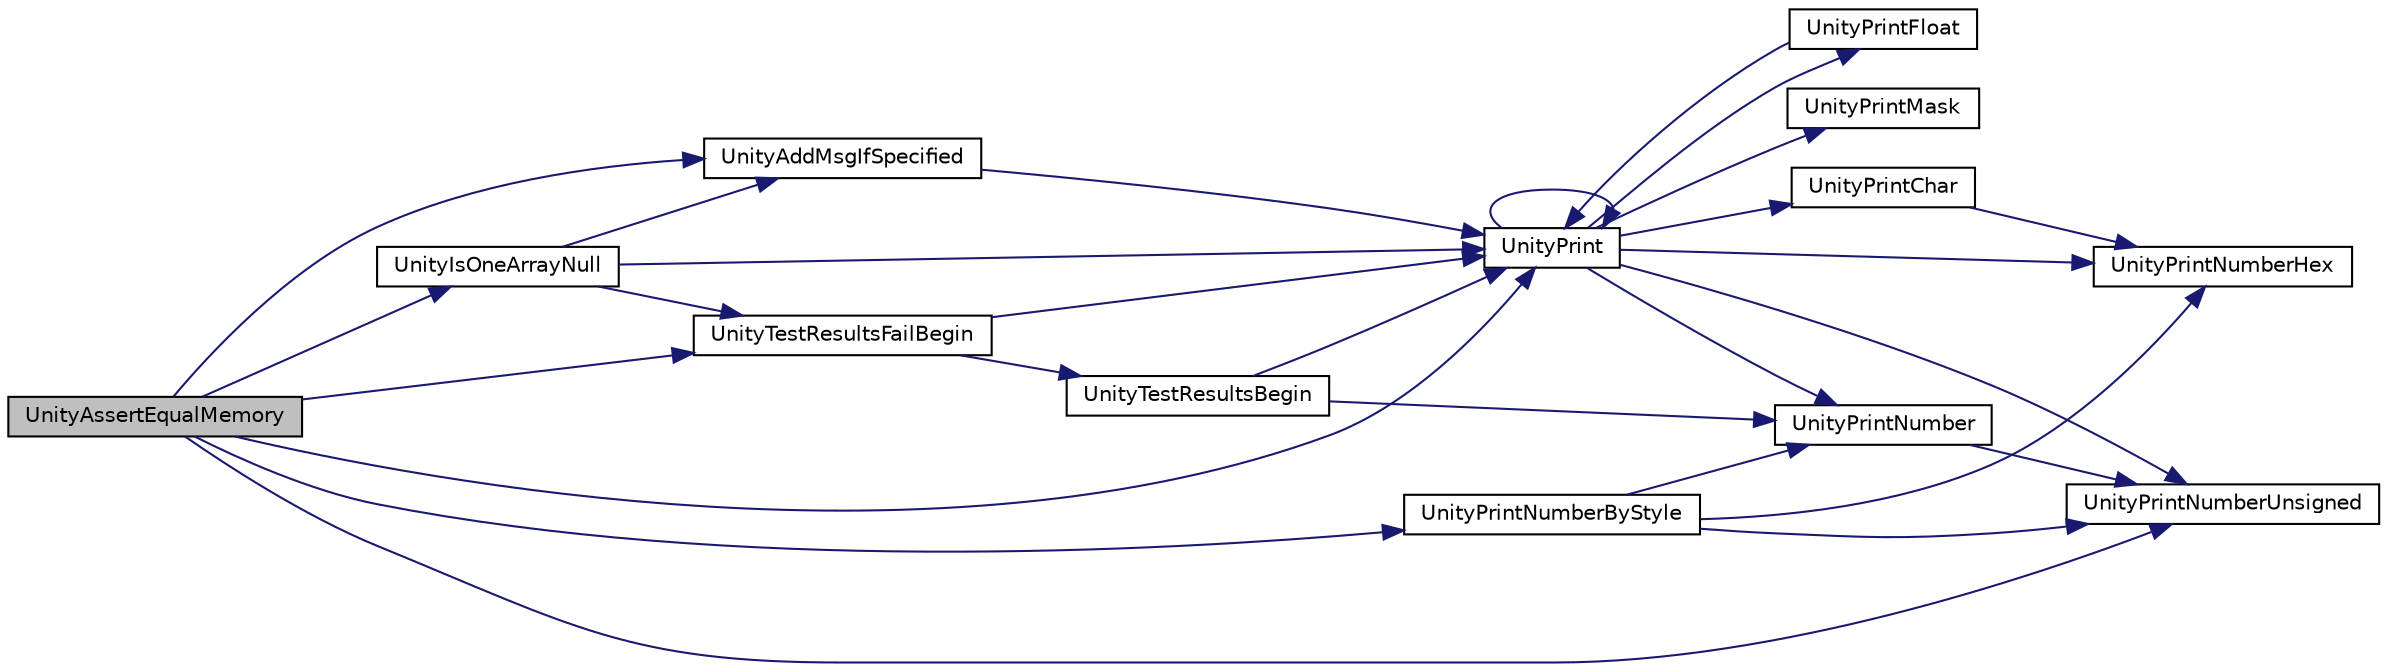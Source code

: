 digraph "UnityAssertEqualMemory"
{
  edge [fontname="Helvetica",fontsize="10",labelfontname="Helvetica",labelfontsize="10"];
  node [fontname="Helvetica",fontsize="10",shape=record];
  rankdir="LR";
  Node37 [label="UnityAssertEqualMemory",height=0.2,width=0.4,color="black", fillcolor="grey75", style="filled", fontcolor="black"];
  Node37 -> Node38 [color="midnightblue",fontsize="10",style="solid",fontname="Helvetica"];
  Node38 [label="UnityIsOneArrayNull",height=0.2,width=0.4,color="black", fillcolor="white", style="filled",URL="$unity_8c.html#a1d072b377a166a6e96b590827e68d44f"];
  Node38 -> Node39 [color="midnightblue",fontsize="10",style="solid",fontname="Helvetica"];
  Node39 [label="UnityTestResultsFailBegin",height=0.2,width=0.4,color="black", fillcolor="white", style="filled",URL="$unity_8c.html#a2961260574158cc9df09ded14bbc2085"];
  Node39 -> Node40 [color="midnightblue",fontsize="10",style="solid",fontname="Helvetica"];
  Node40 [label="UnityTestResultsBegin",height=0.2,width=0.4,color="black", fillcolor="white", style="filled",URL="$unity_8c.html#af87f4beffdad7f78fb592861e61b1bae"];
  Node40 -> Node41 [color="midnightblue",fontsize="10",style="solid",fontname="Helvetica"];
  Node41 [label="UnityPrint",height=0.2,width=0.4,color="black", fillcolor="white", style="filled",URL="$unity_8c.html#accff2eb4cfd0273e8ad62c37639d3e3c"];
  Node41 -> Node42 [color="midnightblue",fontsize="10",style="solid",fontname="Helvetica"];
  Node42 [label="UnityPrintChar",height=0.2,width=0.4,color="black", fillcolor="white", style="filled",URL="$unity_8c.html#aa3373f770c748cc1600d55cd8c7839c3"];
  Node42 -> Node43 [color="midnightblue",fontsize="10",style="solid",fontname="Helvetica"];
  Node43 [label="UnityPrintNumberHex",height=0.2,width=0.4,color="black", fillcolor="white", style="filled",URL="$unity_8c.html#ab5636c2c3e2d5ff0d89461e2323aa469"];
  Node41 -> Node44 [color="midnightblue",fontsize="10",style="solid",fontname="Helvetica"];
  Node44 [label="UnityPrintNumber",height=0.2,width=0.4,color="black", fillcolor="white", style="filled",URL="$unity_8c.html#a644211a214ab000dcabd5582c52e0313"];
  Node44 -> Node45 [color="midnightblue",fontsize="10",style="solid",fontname="Helvetica"];
  Node45 [label="UnityPrintNumberUnsigned",height=0.2,width=0.4,color="black", fillcolor="white", style="filled",URL="$unity_8c.html#a3ef388786e9a8e769d13af2601b592dc"];
  Node41 -> Node46 [color="midnightblue",fontsize="10",style="solid",fontname="Helvetica"];
  Node46 [label="UnityPrintFloat",height=0.2,width=0.4,color="black", fillcolor="white", style="filled",URL="$unity_8c.html#ac3d39bc0740a28949a2ba689588491c2"];
  Node46 -> Node41 [color="midnightblue",fontsize="10",style="solid",fontname="Helvetica"];
  Node41 -> Node45 [color="midnightblue",fontsize="10",style="solid",fontname="Helvetica"];
  Node41 -> Node47 [color="midnightblue",fontsize="10",style="solid",fontname="Helvetica"];
  Node47 [label="UnityPrintMask",height=0.2,width=0.4,color="black", fillcolor="white", style="filled",URL="$unity_8c.html#a207d5b3e2bfe8042b0505066ccd07c9b"];
  Node41 -> Node43 [color="midnightblue",fontsize="10",style="solid",fontname="Helvetica"];
  Node41 -> Node41 [color="midnightblue",fontsize="10",style="solid",fontname="Helvetica"];
  Node40 -> Node44 [color="midnightblue",fontsize="10",style="solid",fontname="Helvetica"];
  Node39 -> Node41 [color="midnightblue",fontsize="10",style="solid",fontname="Helvetica"];
  Node38 -> Node41 [color="midnightblue",fontsize="10",style="solid",fontname="Helvetica"];
  Node38 -> Node48 [color="midnightblue",fontsize="10",style="solid",fontname="Helvetica"];
  Node48 [label="UnityAddMsgIfSpecified",height=0.2,width=0.4,color="black", fillcolor="white", style="filled",URL="$unity_8c.html#af0db89aa4947c98a55a44bae2a7035d7"];
  Node48 -> Node41 [color="midnightblue",fontsize="10",style="solid",fontname="Helvetica"];
  Node37 -> Node39 [color="midnightblue",fontsize="10",style="solid",fontname="Helvetica"];
  Node37 -> Node41 [color="midnightblue",fontsize="10",style="solid",fontname="Helvetica"];
  Node37 -> Node45 [color="midnightblue",fontsize="10",style="solid",fontname="Helvetica"];
  Node37 -> Node49 [color="midnightblue",fontsize="10",style="solid",fontname="Helvetica"];
  Node49 [label="UnityPrintNumberByStyle",height=0.2,width=0.4,color="black", fillcolor="white", style="filled",URL="$unity_8c.html#a83c7c7072b2f0e3cce93e56960da46e7"];
  Node49 -> Node44 [color="midnightblue",fontsize="10",style="solid",fontname="Helvetica"];
  Node49 -> Node45 [color="midnightblue",fontsize="10",style="solid",fontname="Helvetica"];
  Node49 -> Node43 [color="midnightblue",fontsize="10",style="solid",fontname="Helvetica"];
  Node37 -> Node48 [color="midnightblue",fontsize="10",style="solid",fontname="Helvetica"];
}
